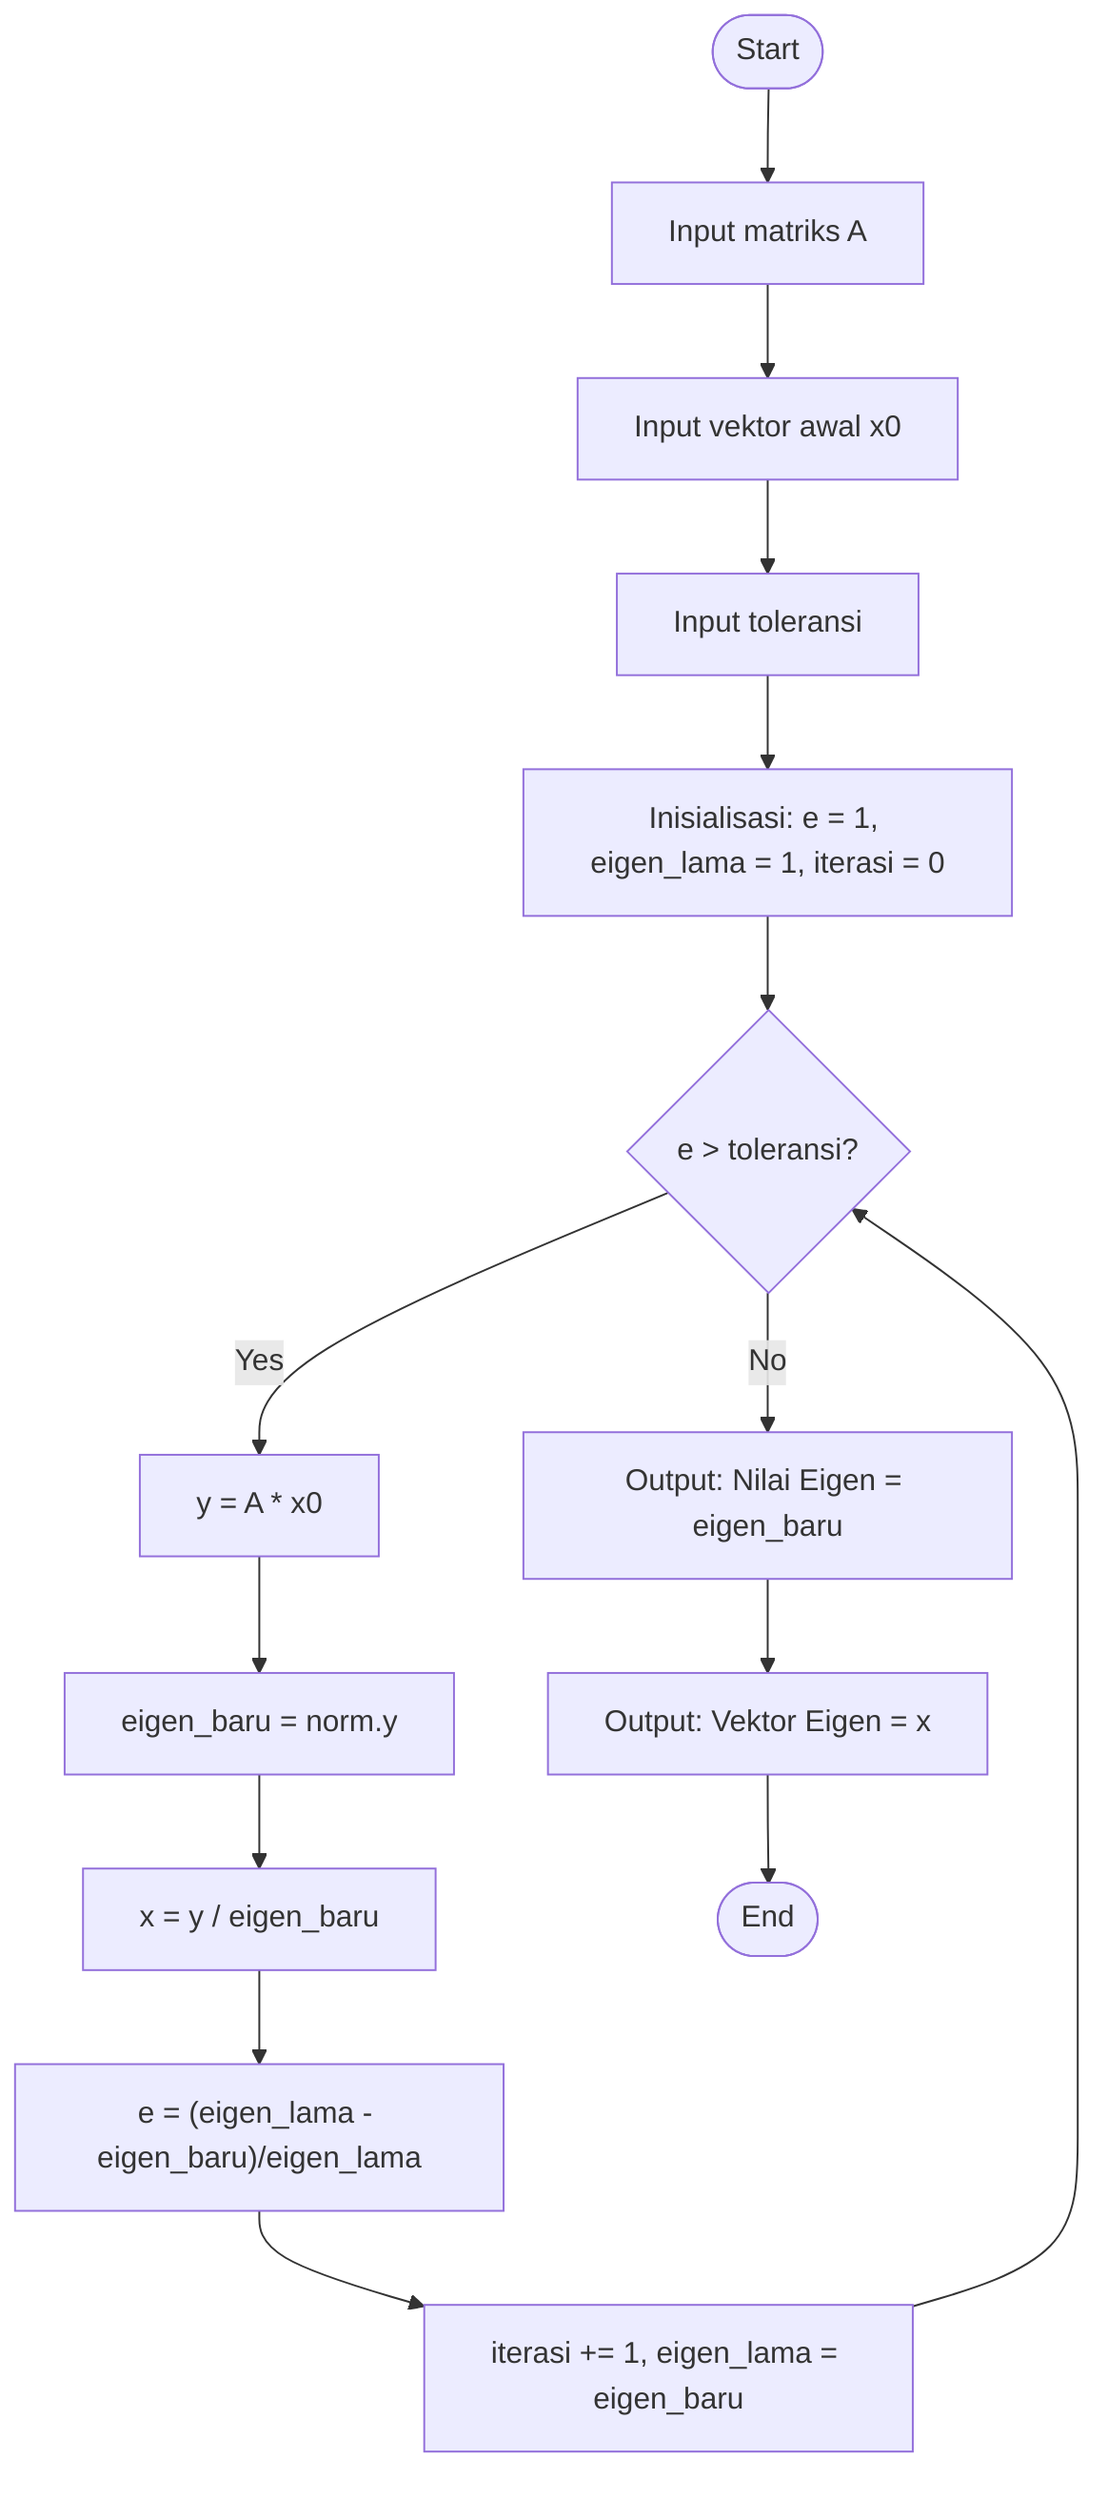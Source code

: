 graph TD;
        A([Start]) --> B["Input matriks A"]
        B --> C["Input vektor awal x0"]
        C --> D["Input toleransi"]
        D --> E["Inisialisasi: e = 1, eigen_lama = 1, iterasi = 0"]
        E --> F{"e > toleransi?"}
        F -- Yes --> G["y = A * x0"]
        G --> H["eigen_baru = norm.y"]
        H --> I["x = y / eigen_baru"]
        I --> J["e = (eigen_lama - eigen_baru)/eigen_lama"]
        J --> K["iterasi += 1, eigen_lama = eigen_baru"]
        K --> F
        F -- No --> L["Output: Nilai Eigen = eigen_baru"]
        L --> M["Output: Vektor Eigen = x"]
        M --> N([End])